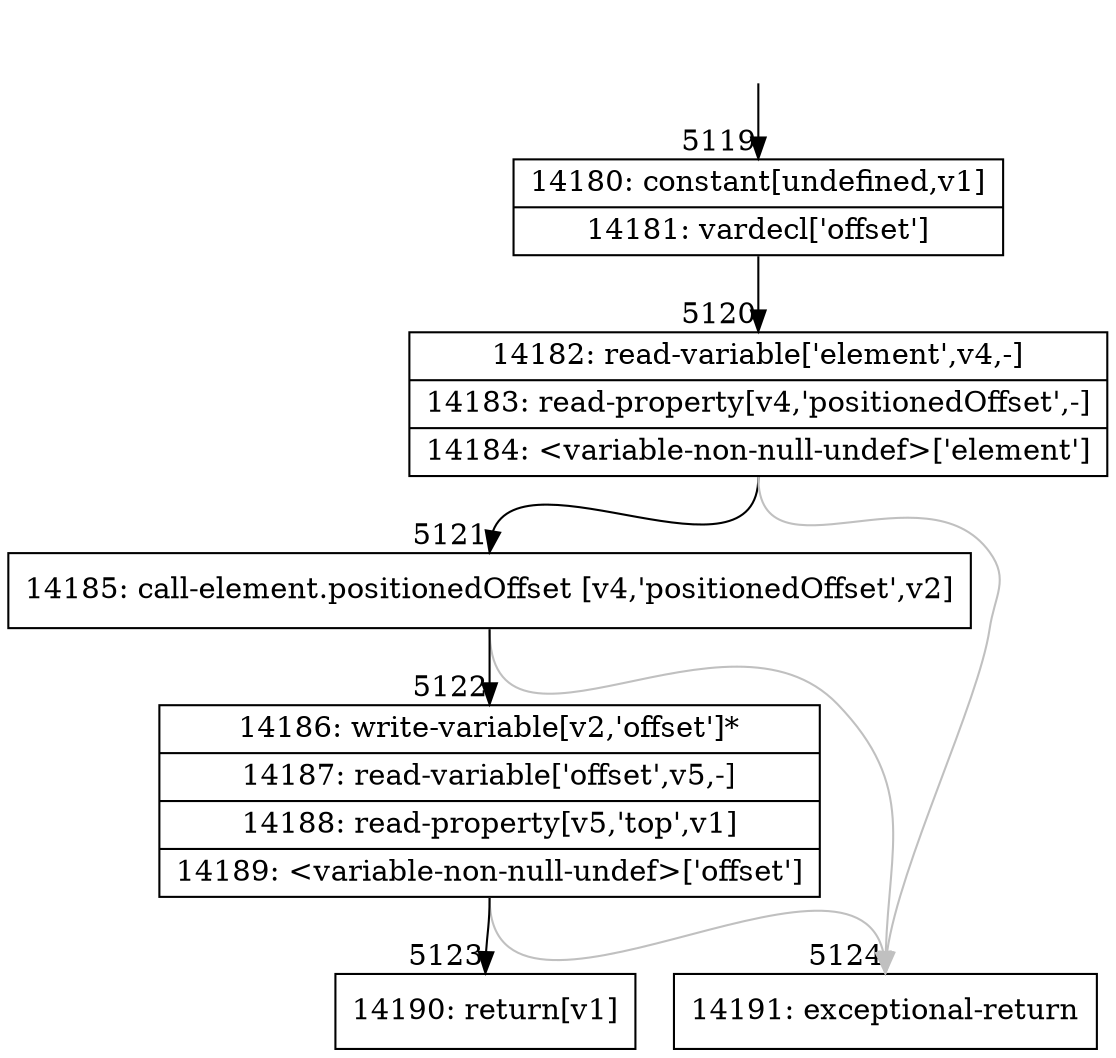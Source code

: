 digraph {
rankdir="TD"
BB_entry403[shape=none,label=""];
BB_entry403 -> BB5119 [tailport=s, headport=n, headlabel="    5119"]
BB5119 [shape=record label="{14180: constant[undefined,v1]|14181: vardecl['offset']}" ] 
BB5119 -> BB5120 [tailport=s, headport=n, headlabel="      5120"]
BB5120 [shape=record label="{14182: read-variable['element',v4,-]|14183: read-property[v4,'positionedOffset',-]|14184: \<variable-non-null-undef\>['element']}" ] 
BB5120 -> BB5121 [tailport=s, headport=n, headlabel="      5121"]
BB5120 -> BB5124 [tailport=s, headport=n, color=gray, headlabel="      5124"]
BB5121 [shape=record label="{14185: call-element.positionedOffset [v4,'positionedOffset',v2]}" ] 
BB5121 -> BB5122 [tailport=s, headport=n, headlabel="      5122"]
BB5121 -> BB5124 [tailport=s, headport=n, color=gray]
BB5122 [shape=record label="{14186: write-variable[v2,'offset']*|14187: read-variable['offset',v5,-]|14188: read-property[v5,'top',v1]|14189: \<variable-non-null-undef\>['offset']}" ] 
BB5122 -> BB5123 [tailport=s, headport=n, headlabel="      5123"]
BB5122 -> BB5124 [tailport=s, headport=n, color=gray]
BB5123 [shape=record label="{14190: return[v1]}" ] 
BB5124 [shape=record label="{14191: exceptional-return}" ] 
//#$~ 3869
}
